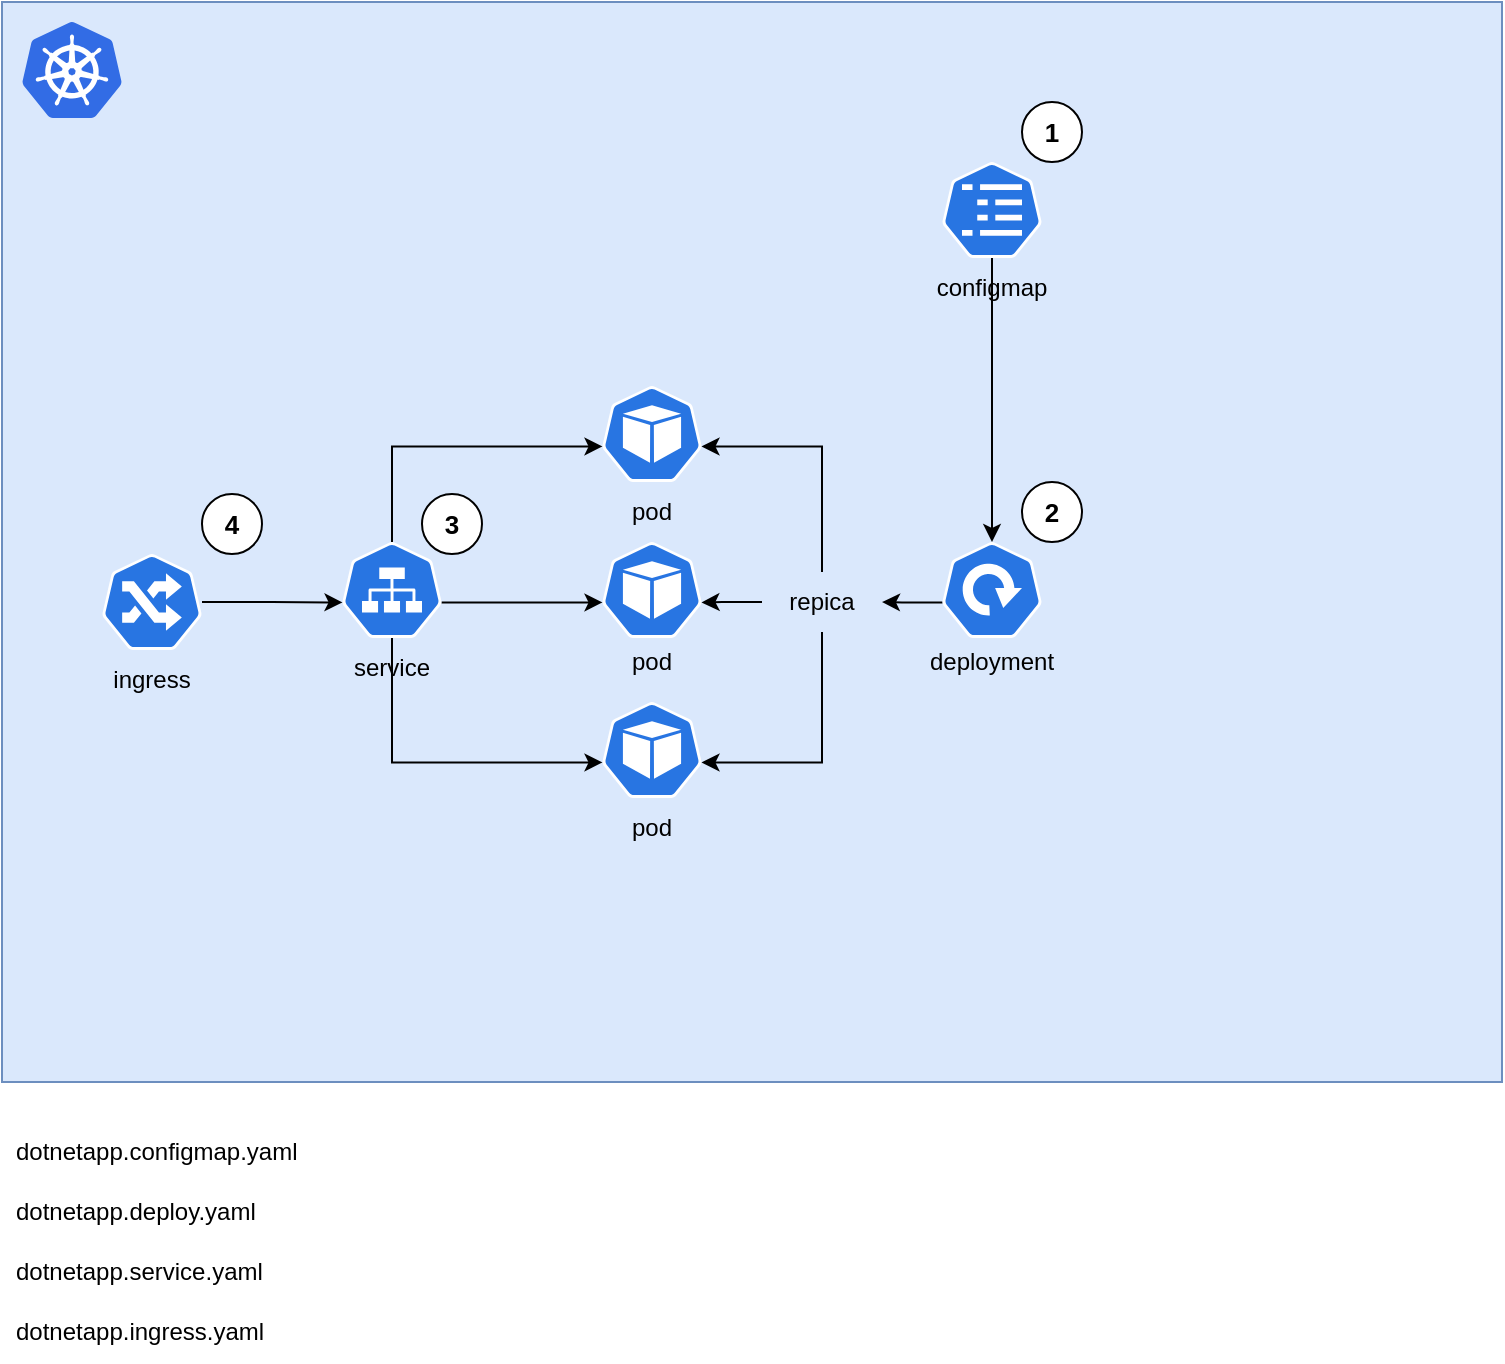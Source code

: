 <mxfile version="21.0.2" type="github">
  <diagram name="Page-1" id="ESKwlWflOJjkLpQTLM2p">
    <mxGraphModel dx="1434" dy="808" grid="1" gridSize="10" guides="1" tooltips="1" connect="1" arrows="1" fold="1" page="1" pageScale="1" pageWidth="827" pageHeight="1169" math="0" shadow="0">
      <root>
        <mxCell id="0" />
        <mxCell id="1" parent="0" />
        <mxCell id="Jg2JnqgivAytyahi90kR-3" value="" style="rounded=0;whiteSpace=wrap;html=1;fillColor=#dae8fc;strokeColor=#6c8ebf;" vertex="1" parent="1">
          <mxGeometry x="40" y="40" width="750" height="540" as="geometry" />
        </mxCell>
        <mxCell id="Jg2JnqgivAytyahi90kR-2" value="" style="sketch=0;aspect=fixed;html=1;points=[];align=center;image;fontSize=12;image=img/lib/mscae/Kubernetes.svg;" vertex="1" parent="1">
          <mxGeometry x="50" y="50" width="50" height="48" as="geometry" />
        </mxCell>
        <mxCell id="Jg2JnqgivAytyahi90kR-13" style="edgeStyle=orthogonalEdgeStyle;rounded=0;orthogonalLoop=1;jettySize=auto;html=1;exitX=0.005;exitY=0.63;exitDx=0;exitDy=0;exitPerimeter=0;" edge="1" parent="1" source="Jg2JnqgivAytyahi90kR-4" target="Jg2JnqgivAytyahi90kR-9">
          <mxGeometry relative="1" as="geometry" />
        </mxCell>
        <mxCell id="Jg2JnqgivAytyahi90kR-4" value="" style="sketch=0;html=1;dashed=0;whitespace=wrap;fillColor=#2875E2;strokeColor=#ffffff;points=[[0.005,0.63,0],[0.1,0.2,0],[0.9,0.2,0],[0.5,0,0],[0.995,0.63,0],[0.72,0.99,0],[0.5,1,0],[0.28,0.99,0]];verticalLabelPosition=bottom;align=center;verticalAlign=top;shape=mxgraph.kubernetes.icon;prIcon=deploy" vertex="1" parent="1">
          <mxGeometry x="510" y="310" width="50" height="48" as="geometry" />
        </mxCell>
        <mxCell id="Jg2JnqgivAytyahi90kR-5" value="" style="sketch=0;html=1;dashed=0;whitespace=wrap;fillColor=#2875E2;strokeColor=#ffffff;points=[[0.005,0.63,0],[0.1,0.2,0],[0.9,0.2,0],[0.5,0,0],[0.995,0.63,0],[0.72,0.99,0],[0.5,1,0],[0.28,0.99,0]];verticalLabelPosition=bottom;align=center;verticalAlign=top;shape=mxgraph.kubernetes.icon;prIcon=pod" vertex="1" parent="1">
          <mxGeometry x="340" y="232" width="50" height="48" as="geometry" />
        </mxCell>
        <mxCell id="Jg2JnqgivAytyahi90kR-6" value="" style="sketch=0;html=1;dashed=0;whitespace=wrap;fillColor=#2875E2;strokeColor=#ffffff;points=[[0.005,0.63,0],[0.1,0.2,0],[0.9,0.2,0],[0.5,0,0],[0.995,0.63,0],[0.72,0.99,0],[0.5,1,0],[0.28,0.99,0]];verticalLabelPosition=bottom;align=center;verticalAlign=top;shape=mxgraph.kubernetes.icon;prIcon=pod" vertex="1" parent="1">
          <mxGeometry x="340" y="310" width="50" height="48" as="geometry" />
        </mxCell>
        <mxCell id="Jg2JnqgivAytyahi90kR-7" value="" style="sketch=0;html=1;dashed=0;whitespace=wrap;fillColor=#2875E2;strokeColor=#ffffff;points=[[0.005,0.63,0],[0.1,0.2,0],[0.9,0.2,0],[0.5,0,0],[0.995,0.63,0],[0.72,0.99,0],[0.5,1,0],[0.28,0.99,0]];verticalLabelPosition=bottom;align=center;verticalAlign=top;shape=mxgraph.kubernetes.icon;prIcon=pod" vertex="1" parent="1">
          <mxGeometry x="340" y="390" width="50" height="48" as="geometry" />
        </mxCell>
        <mxCell id="Jg2JnqgivAytyahi90kR-14" style="edgeStyle=orthogonalEdgeStyle;rounded=0;orthogonalLoop=1;jettySize=auto;html=1;entryX=0.995;entryY=0.63;entryDx=0;entryDy=0;entryPerimeter=0;" edge="1" parent="1" source="Jg2JnqgivAytyahi90kR-9" target="Jg2JnqgivAytyahi90kR-6">
          <mxGeometry relative="1" as="geometry" />
        </mxCell>
        <mxCell id="Jg2JnqgivAytyahi90kR-15" style="edgeStyle=orthogonalEdgeStyle;rounded=0;orthogonalLoop=1;jettySize=auto;html=1;exitX=0.5;exitY=0;exitDx=0;exitDy=0;entryX=0.995;entryY=0.63;entryDx=0;entryDy=0;entryPerimeter=0;" edge="1" parent="1" source="Jg2JnqgivAytyahi90kR-9" target="Jg2JnqgivAytyahi90kR-5">
          <mxGeometry relative="1" as="geometry" />
        </mxCell>
        <mxCell id="Jg2JnqgivAytyahi90kR-16" style="edgeStyle=orthogonalEdgeStyle;rounded=0;orthogonalLoop=1;jettySize=auto;html=1;exitX=0.5;exitY=1;exitDx=0;exitDy=0;entryX=0.995;entryY=0.63;entryDx=0;entryDy=0;entryPerimeter=0;" edge="1" parent="1" source="Jg2JnqgivAytyahi90kR-9" target="Jg2JnqgivAytyahi90kR-7">
          <mxGeometry relative="1" as="geometry" />
        </mxCell>
        <mxCell id="Jg2JnqgivAytyahi90kR-9" value="repica" style="text;html=1;strokeColor=none;fillColor=none;align=center;verticalAlign=middle;whiteSpace=wrap;rounded=0;" vertex="1" parent="1">
          <mxGeometry x="420" y="325" width="60" height="30" as="geometry" />
        </mxCell>
        <mxCell id="Jg2JnqgivAytyahi90kR-10" value="configmap" style="text;html=1;strokeColor=none;fillColor=none;align=center;verticalAlign=middle;whiteSpace=wrap;rounded=0;" vertex="1" parent="1">
          <mxGeometry x="505" y="168" width="60" height="30" as="geometry" />
        </mxCell>
        <mxCell id="Jg2JnqgivAytyahi90kR-12" style="edgeStyle=orthogonalEdgeStyle;rounded=0;orthogonalLoop=1;jettySize=auto;html=1;exitX=0.5;exitY=1;exitDx=0;exitDy=0;exitPerimeter=0;entryX=0.5;entryY=0;entryDx=0;entryDy=0;entryPerimeter=0;" edge="1" parent="1" source="Jg2JnqgivAytyahi90kR-11" target="Jg2JnqgivAytyahi90kR-4">
          <mxGeometry relative="1" as="geometry" />
        </mxCell>
        <mxCell id="Jg2JnqgivAytyahi90kR-11" value="" style="sketch=0;html=1;dashed=0;whitespace=wrap;fillColor=#2875E2;strokeColor=#ffffff;points=[[0.005,0.63,0],[0.1,0.2,0],[0.9,0.2,0],[0.5,0,0],[0.995,0.63,0],[0.72,0.99,0],[0.5,1,0],[0.28,0.99,0]];verticalLabelPosition=bottom;align=center;verticalAlign=top;shape=mxgraph.kubernetes.icon;prIcon=cm" vertex="1" parent="1">
          <mxGeometry x="510" y="120" width="50" height="48" as="geometry" />
        </mxCell>
        <mxCell id="Jg2JnqgivAytyahi90kR-17" value="1" style="ellipse;whiteSpace=wrap;html=1;aspect=fixed;fontSize=13;fontStyle=1" vertex="1" parent="1">
          <mxGeometry x="550" y="90" width="30" height="30" as="geometry" />
        </mxCell>
        <mxCell id="Jg2JnqgivAytyahi90kR-18" value="deployment" style="text;html=1;strokeColor=none;fillColor=none;align=center;verticalAlign=middle;whiteSpace=wrap;rounded=0;" vertex="1" parent="1">
          <mxGeometry x="505" y="355" width="60" height="30" as="geometry" />
        </mxCell>
        <mxCell id="Jg2JnqgivAytyahi90kR-19" value="pod" style="text;html=1;strokeColor=none;fillColor=none;align=center;verticalAlign=middle;whiteSpace=wrap;rounded=0;" vertex="1" parent="1">
          <mxGeometry x="335" y="280" width="60" height="30" as="geometry" />
        </mxCell>
        <mxCell id="Jg2JnqgivAytyahi90kR-20" value="pod" style="text;html=1;strokeColor=none;fillColor=none;align=center;verticalAlign=middle;whiteSpace=wrap;rounded=0;" vertex="1" parent="1">
          <mxGeometry x="335" y="355" width="60" height="30" as="geometry" />
        </mxCell>
        <mxCell id="Jg2JnqgivAytyahi90kR-21" value="pod" style="text;html=1;strokeColor=none;fillColor=none;align=center;verticalAlign=middle;whiteSpace=wrap;rounded=0;" vertex="1" parent="1">
          <mxGeometry x="335" y="438" width="60" height="30" as="geometry" />
        </mxCell>
        <mxCell id="Jg2JnqgivAytyahi90kR-22" value="2" style="ellipse;whiteSpace=wrap;html=1;aspect=fixed;fontSize=13;fontStyle=1" vertex="1" parent="1">
          <mxGeometry x="550" y="280" width="30" height="30" as="geometry" />
        </mxCell>
        <mxCell id="Jg2JnqgivAytyahi90kR-25" style="edgeStyle=orthogonalEdgeStyle;rounded=0;orthogonalLoop=1;jettySize=auto;html=1;exitX=0.5;exitY=0;exitDx=0;exitDy=0;exitPerimeter=0;entryX=0.005;entryY=0.63;entryDx=0;entryDy=0;entryPerimeter=0;" edge="1" parent="1" source="Jg2JnqgivAytyahi90kR-23" target="Jg2JnqgivAytyahi90kR-5">
          <mxGeometry relative="1" as="geometry" />
        </mxCell>
        <mxCell id="Jg2JnqgivAytyahi90kR-27" style="edgeStyle=orthogonalEdgeStyle;rounded=0;orthogonalLoop=1;jettySize=auto;html=1;exitX=0.995;exitY=0.63;exitDx=0;exitDy=0;exitPerimeter=0;entryX=0.005;entryY=0.63;entryDx=0;entryDy=0;entryPerimeter=0;" edge="1" parent="1" source="Jg2JnqgivAytyahi90kR-23" target="Jg2JnqgivAytyahi90kR-6">
          <mxGeometry relative="1" as="geometry" />
        </mxCell>
        <mxCell id="Jg2JnqgivAytyahi90kR-23" value="" style="sketch=0;html=1;dashed=0;whitespace=wrap;fillColor=#2875E2;strokeColor=#ffffff;points=[[0.005,0.63,0],[0.1,0.2,0],[0.9,0.2,0],[0.5,0,0],[0.995,0.63,0],[0.72,0.99,0],[0.5,1,0],[0.28,0.99,0]];verticalLabelPosition=bottom;align=center;verticalAlign=top;shape=mxgraph.kubernetes.icon;prIcon=svc" vertex="1" parent="1">
          <mxGeometry x="210" y="310" width="50" height="48" as="geometry" />
        </mxCell>
        <mxCell id="Jg2JnqgivAytyahi90kR-26" style="edgeStyle=orthogonalEdgeStyle;rounded=0;orthogonalLoop=1;jettySize=auto;html=1;exitX=0.5;exitY=0;exitDx=0;exitDy=0;entryX=0.005;entryY=0.63;entryDx=0;entryDy=0;entryPerimeter=0;" edge="1" parent="1" source="Jg2JnqgivAytyahi90kR-24" target="Jg2JnqgivAytyahi90kR-7">
          <mxGeometry relative="1" as="geometry">
            <Array as="points">
              <mxPoint x="235" y="420" />
            </Array>
          </mxGeometry>
        </mxCell>
        <mxCell id="Jg2JnqgivAytyahi90kR-24" value="service" style="text;html=1;strokeColor=none;fillColor=none;align=center;verticalAlign=middle;whiteSpace=wrap;rounded=0;" vertex="1" parent="1">
          <mxGeometry x="205" y="358" width="60" height="30" as="geometry" />
        </mxCell>
        <mxCell id="Jg2JnqgivAytyahi90kR-29" style="edgeStyle=orthogonalEdgeStyle;rounded=0;orthogonalLoop=1;jettySize=auto;html=1;entryX=0.005;entryY=0.63;entryDx=0;entryDy=0;entryPerimeter=0;" edge="1" parent="1" source="Jg2JnqgivAytyahi90kR-28" target="Jg2JnqgivAytyahi90kR-23">
          <mxGeometry relative="1" as="geometry" />
        </mxCell>
        <mxCell id="Jg2JnqgivAytyahi90kR-28" value="" style="sketch=0;html=1;dashed=0;whitespace=wrap;fillColor=#2875E2;strokeColor=#ffffff;points=[[0.005,0.63,0],[0.1,0.2,0],[0.9,0.2,0],[0.5,0,0],[0.995,0.63,0],[0.72,0.99,0],[0.5,1,0],[0.28,0.99,0]];verticalLabelPosition=bottom;align=center;verticalAlign=top;shape=mxgraph.kubernetes.icon;prIcon=ing" vertex="1" parent="1">
          <mxGeometry x="90" y="316" width="50" height="48" as="geometry" />
        </mxCell>
        <mxCell id="Jg2JnqgivAytyahi90kR-30" value="dotnetapp.deploy.yaml" style="text;html=1;strokeColor=none;fillColor=none;align=left;verticalAlign=middle;whiteSpace=wrap;rounded=0;" vertex="1" parent="1">
          <mxGeometry x="45" y="630" width="60" height="30" as="geometry" />
        </mxCell>
        <mxCell id="Jg2JnqgivAytyahi90kR-31" value="dotnetapp.configmap.yaml" style="text;html=1;strokeColor=none;fillColor=none;align=left;verticalAlign=middle;whiteSpace=wrap;rounded=0;" vertex="1" parent="1">
          <mxGeometry x="45" y="600" width="60" height="30" as="geometry" />
        </mxCell>
        <mxCell id="Jg2JnqgivAytyahi90kR-32" value="dotnetapp.service.yaml" style="text;html=1;strokeColor=none;fillColor=none;align=left;verticalAlign=middle;whiteSpace=wrap;rounded=0;" vertex="1" parent="1">
          <mxGeometry x="45" y="660" width="60" height="30" as="geometry" />
        </mxCell>
        <mxCell id="Jg2JnqgivAytyahi90kR-33" value="dotnetapp.ingress.yaml" style="text;html=1;strokeColor=none;fillColor=none;align=left;verticalAlign=middle;whiteSpace=wrap;rounded=0;" vertex="1" parent="1">
          <mxGeometry x="45" y="690" width="60" height="30" as="geometry" />
        </mxCell>
        <mxCell id="Jg2JnqgivAytyahi90kR-37" value="ingress" style="text;html=1;strokeColor=none;fillColor=none;align=center;verticalAlign=middle;whiteSpace=wrap;rounded=0;" vertex="1" parent="1">
          <mxGeometry x="85" y="364" width="60" height="30" as="geometry" />
        </mxCell>
        <mxCell id="Jg2JnqgivAytyahi90kR-38" value="3" style="ellipse;whiteSpace=wrap;html=1;aspect=fixed;fontSize=13;fontStyle=1" vertex="1" parent="1">
          <mxGeometry x="250" y="286" width="30" height="30" as="geometry" />
        </mxCell>
        <mxCell id="Jg2JnqgivAytyahi90kR-39" value="4" style="ellipse;whiteSpace=wrap;html=1;aspect=fixed;fontSize=13;fontStyle=1" vertex="1" parent="1">
          <mxGeometry x="140" y="286" width="30" height="30" as="geometry" />
        </mxCell>
      </root>
    </mxGraphModel>
  </diagram>
</mxfile>
